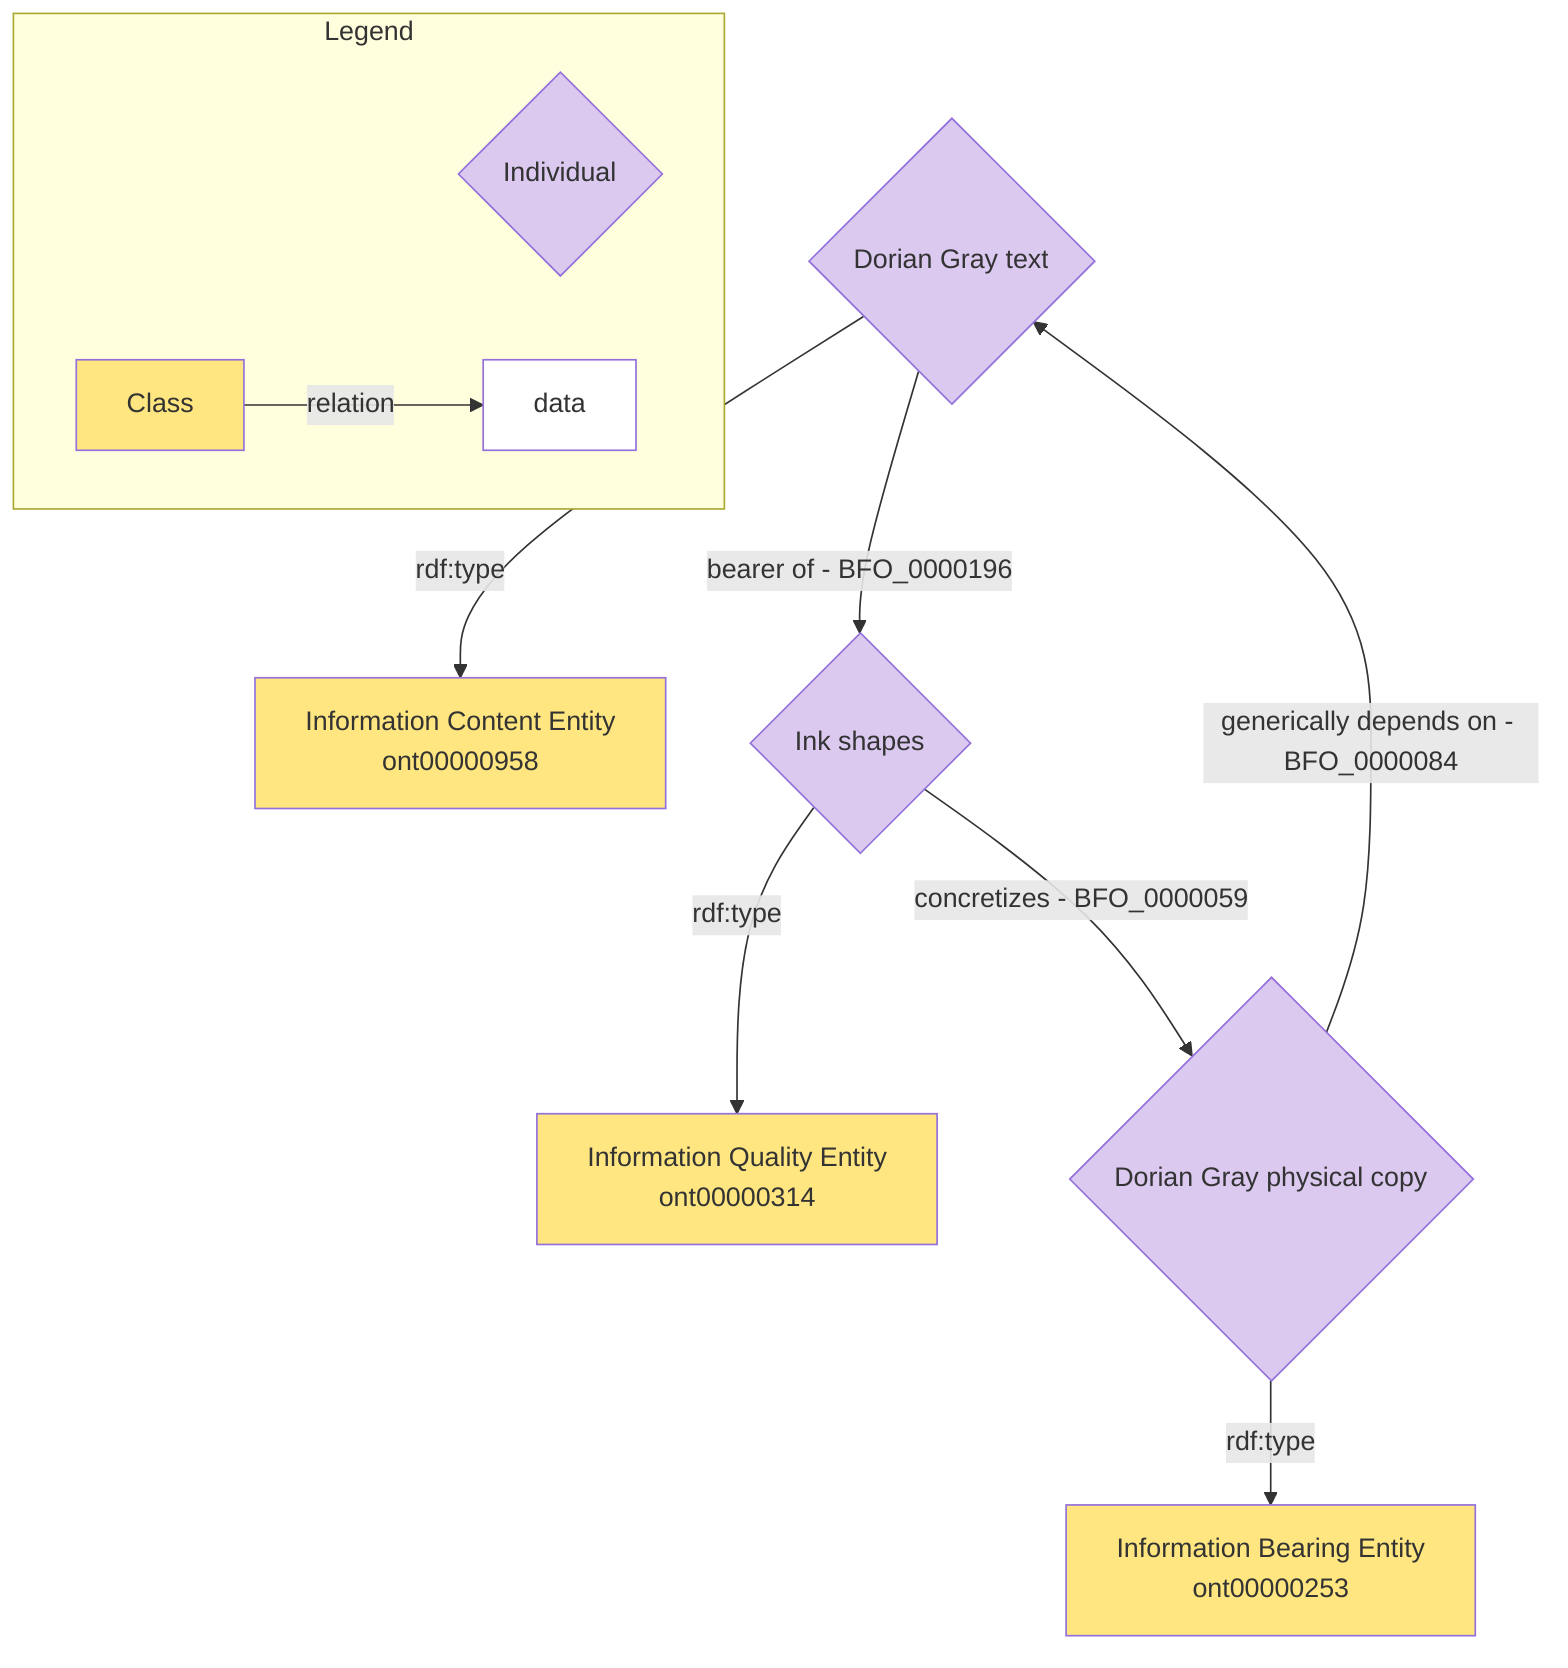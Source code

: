 flowchart TB
    subgraph Legend
        A{Individual}
        B[Class]
        C[data]
        B --> |relation| C
    end
    classDef yellow fill:#ffe680
    classDef purple fill:#dbc9ef
    classDef white fill:#ffffff
    class B yellow
    class A purple
    class C white

    %% IAO Classes
    ICE[Information Content Entity<br>ont00000958]:::yellow
    IQE[Information Quality Entity<br>ont00000314]:::yellow
    IBE[Information Bearing Entity<br>ont00000253]:::yellow

    %% Instances
    DOC1{Dorian Gray text}:::purple -->|rdf:type| ICE
    PAPER{Dorian Gray physical copy}:::purple -->|rdf:type| IBE
    IQ1{Ink shapes}:::purple -->|rdf:type| IQE

    %% Relationships
    DOC1 -->|bearer of - BFO_0000196| IQ1
    PAPER -->|generically depends on - BFO_0000084| DOC1
    IQ1 -->|concretizes - BFO_0000059| PAPER
